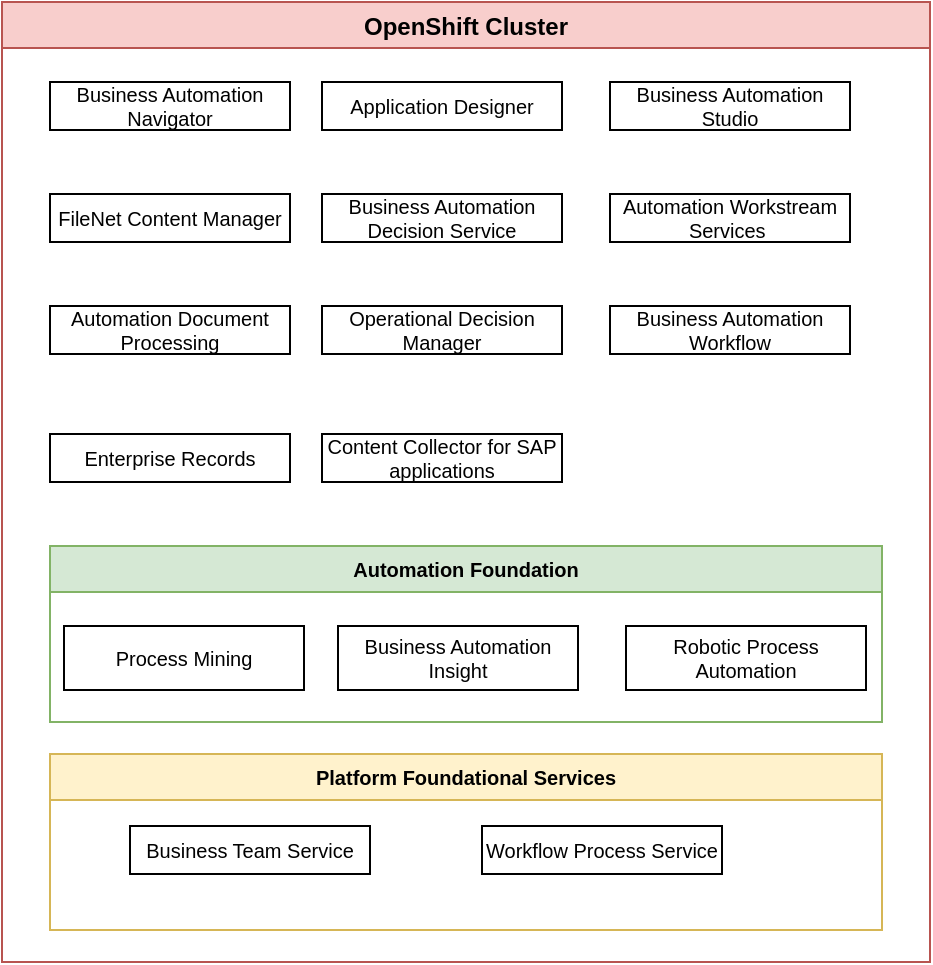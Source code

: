 ﻿<mxfile>
    <diagram id="n7cRyCmh6ItZVgxvmuYI" name="Page-1">
        <mxGraphModel dx="843" dy="479" grid="1" gridSize="8" guides="1" tooltips="1" connect="1" arrows="1" fold="1" page="1" pageScale="1" pageWidth="1169" pageHeight="827" background="#ffffff" math="0" shadow="0">
            <root>
                <MiscDiagram modelType="MiscDiagram" lastModifiedUserId="dbush@ibm.com" description="" lastModified="2022-01-25T23:59:19Z" _id="miscdiagram_B1mi-XiVt" label="Business Automation Workflow on OCP" id="0">
                    <mxCell/>
                </MiscDiagram>
                <mxCell id="1" parent="0"/>
                <mxCell id="2" value="OpenShift Cluster" style="swimlane;fillColor=#f8cecc;strokeColor=#b85450;" parent="1" vertex="1">
                    <mxGeometry x="16" y="24" width="464" height="480" as="geometry"/>
                </mxCell>
                <mxCell id="14" value="Automation Foundation" style="swimlane;fontSize=10;fillColor=#d5e8d4;strokeColor=#82b366;" vertex="1" parent="2">
                    <mxGeometry x="24" y="272" width="416" height="88" as="geometry"/>
                </mxCell>
                <mxCell id="13" value="Process Mining" style="rounded=0;whiteSpace=wrap;html=1;fontSize=10;" vertex="1" parent="14">
                    <mxGeometry x="7" y="40" width="120" height="32" as="geometry"/>
                </mxCell>
                <mxCell id="12" value="Business Automation Insight" style="rounded=0;whiteSpace=wrap;html=1;fontSize=10;" vertex="1" parent="14">
                    <mxGeometry x="144" y="40" width="120" height="32" as="geometry"/>
                </mxCell>
                <mxCell id="15" value="Robotic Process Automation" style="rounded=0;whiteSpace=wrap;html=1;fontSize=10;" vertex="1" parent="14">
                    <mxGeometry x="288" y="40" width="120" height="32" as="geometry"/>
                </mxCell>
                <mxCell id="16" value="Platform Foundational Services" style="swimlane;fontSize=10;fillColor=#fff2cc;strokeColor=#d6b656;" vertex="1" parent="2">
                    <mxGeometry x="24" y="376" width="416" height="88" as="geometry"/>
                </mxCell>
                <mxCell id="17" value="Business Team Service" style="rounded=0;whiteSpace=wrap;html=1;fontSize=10;" vertex="1" parent="16">
                    <mxGeometry x="40" y="36" width="120" height="24" as="geometry"/>
                </mxCell>
                <mxCell id="18" value="Workflow Process Service" style="rounded=0;whiteSpace=wrap;html=1;fontSize=10;" vertex="1" parent="16">
                    <mxGeometry x="216" y="36" width="120" height="24" as="geometry"/>
                </mxCell>
                <mxCell id="19" value="Enterprise Records" style="rounded=0;whiteSpace=wrap;html=1;fontSize=10;" vertex="1" parent="2">
                    <mxGeometry x="24" y="216" width="120" height="24" as="geometry"/>
                </mxCell>
                <mxCell id="20" value="Automation Document Processing" style="rounded=0;whiteSpace=wrap;html=1;fontSize=10;" vertex="1" parent="2">
                    <mxGeometry x="24" y="152" width="120" height="24" as="geometry"/>
                </mxCell>
                <mxCell id="44" value="Content Collector for SAP applications" style="rounded=0;whiteSpace=wrap;html=1;fontSize=10;" vertex="1" parent="2">
                    <mxGeometry x="160" y="216" width="120" height="24" as="geometry"/>
                </mxCell>
                <mxCell id="45" value="Operational Decision Manager" style="rounded=0;whiteSpace=wrap;html=1;fontSize=10;" vertex="1" parent="2">
                    <mxGeometry x="160" y="152" width="120" height="24" as="geometry"/>
                </mxCell>
                <mxCell id="46" value="Business Automation Studio" style="rounded=0;whiteSpace=wrap;html=1;fontSize=10;" vertex="1" parent="2">
                    <mxGeometry x="304" y="40" width="120" height="24" as="geometry"/>
                </mxCell>
                <mxCell id="47" value="Business Automation Navigator" style="rounded=0;whiteSpace=wrap;html=1;fontSize=10;" vertex="1" parent="2">
                    <mxGeometry x="24" y="40" width="120" height="24" as="geometry"/>
                </mxCell>
                <mxCell id="48" value="Application Designer" style="rounded=0;whiteSpace=wrap;html=1;fontSize=10;" vertex="1" parent="2">
                    <mxGeometry x="160" y="40" width="120" height="24" as="geometry"/>
                </mxCell>
                <mxCell id="49" value="FileNet Content Manager" style="rounded=0;whiteSpace=wrap;html=1;fontSize=10;" vertex="1" parent="2">
                    <mxGeometry x="24" y="96" width="120" height="24" as="geometry"/>
                </mxCell>
                <mxCell id="50" value="Automation Workstream Services&amp;nbsp;" style="rounded=0;whiteSpace=wrap;html=1;fontSize=10;" vertex="1" parent="2">
                    <mxGeometry x="304" y="96" width="120" height="24" as="geometry"/>
                </mxCell>
                <mxCell id="51" value="Business Automation Workflow" style="rounded=0;whiteSpace=wrap;html=1;fontSize=10;" vertex="1" parent="2">
                    <mxGeometry x="304" y="152" width="120" height="24" as="geometry"/>
                </mxCell>
                <mxCell id="52" value="Business Automation Decision Service" style="rounded=0;whiteSpace=wrap;html=1;fontSize=10;" vertex="1" parent="2">
                    <mxGeometry x="160" y="96" width="120" height="24" as="geometry"/>
                </mxCell>
            </root>
        </mxGraphModel>
    </diagram>
</mxfile>
